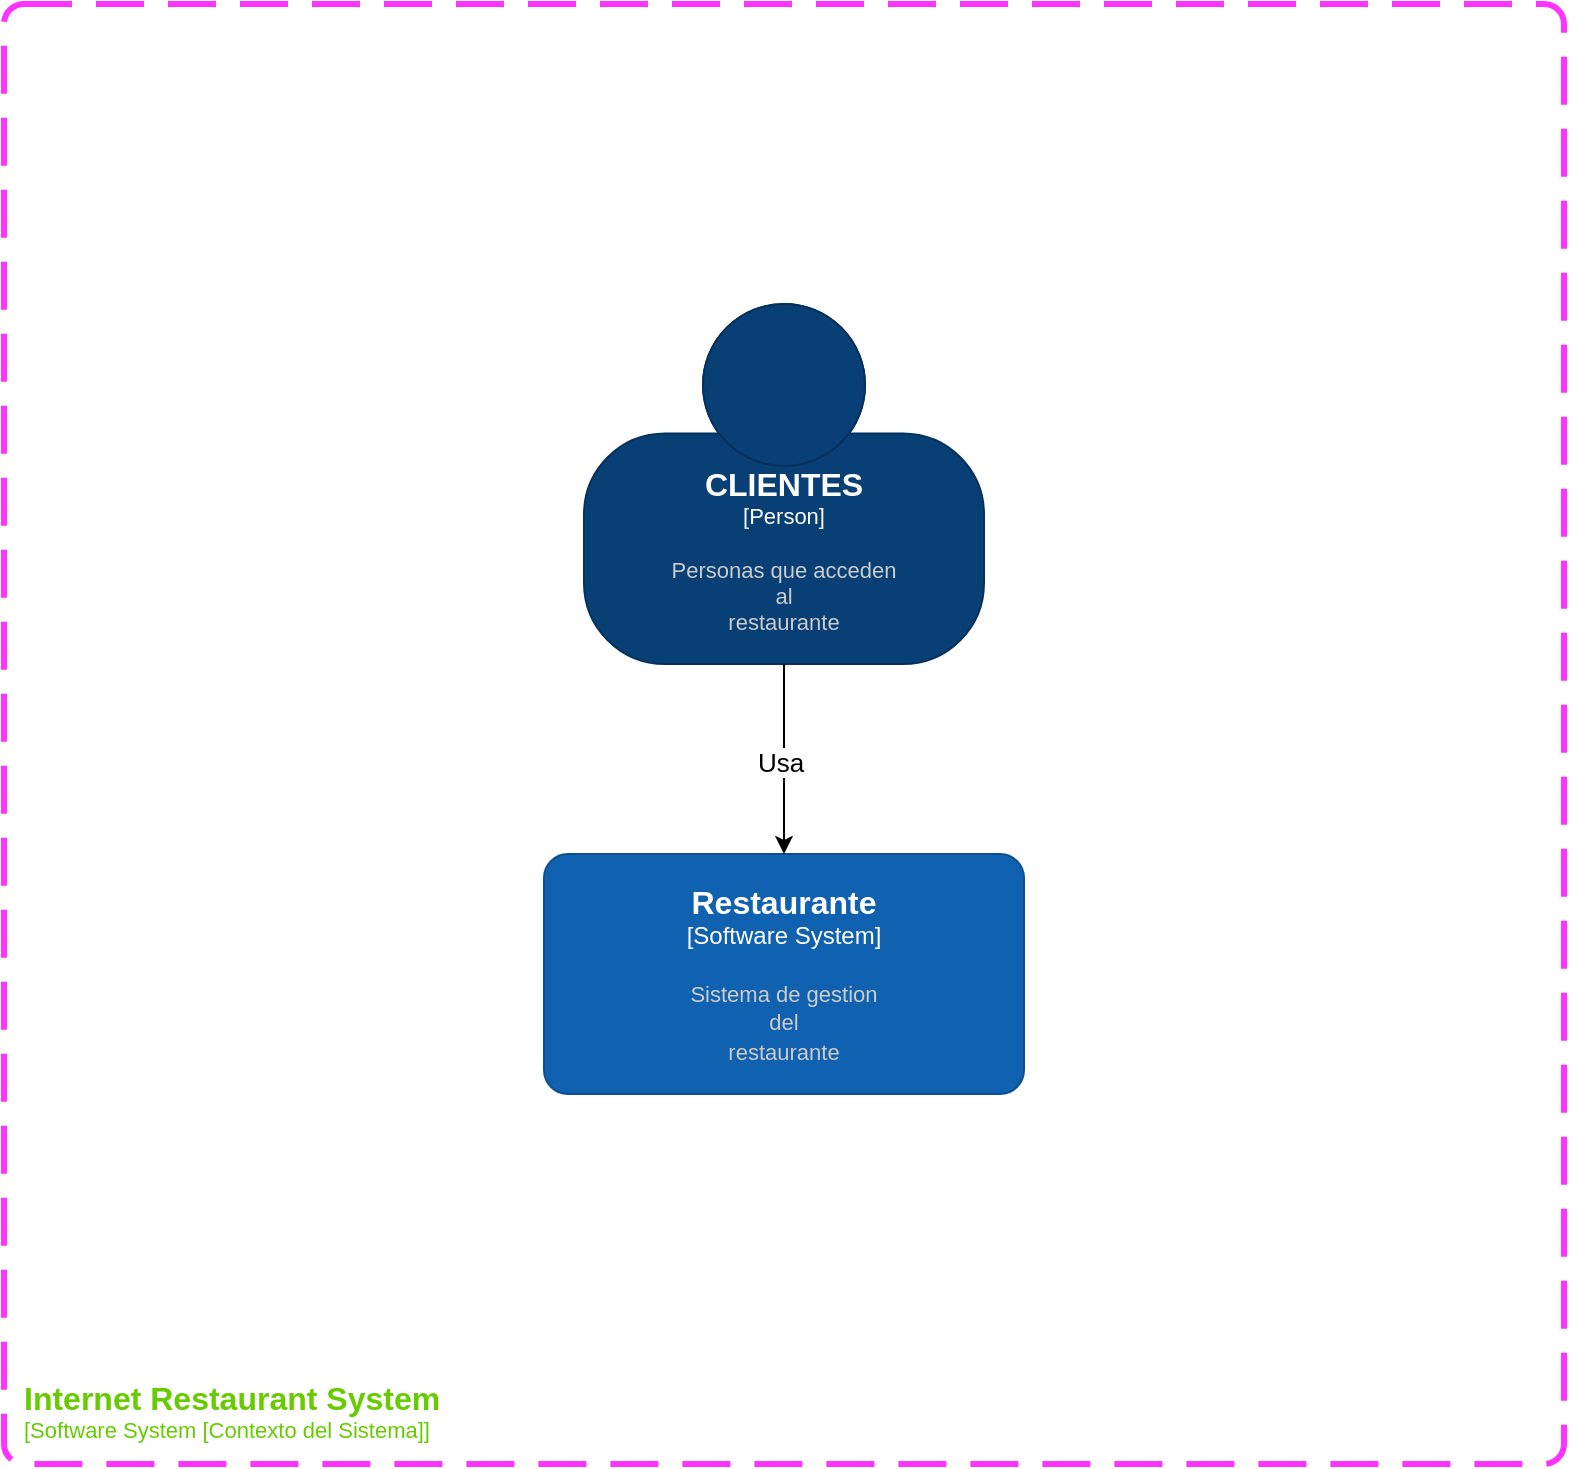 <mxfile version="24.1.0" type="device" pages="4">
  <diagram name="Página-1" id="T4P-XqqTLkCqBVAJ_5kG">
    <mxGraphModel dx="1178" dy="648" grid="1" gridSize="10" guides="1" tooltips="1" connect="1" arrows="1" fold="1" page="1" pageScale="1" pageWidth="827" pageHeight="1169" math="0" shadow="0">
      <root>
        <mxCell id="0" />
        <mxCell id="1" parent="0" />
        <object placeholders="1" c4Name="CLIENTES" c4Type="Person" c4Description="Personas que acceden&#xa;al&#xa;restaurante" label="&lt;font style=&quot;font-size: 16px&quot;&gt;&lt;b&gt;%c4Name%&lt;/b&gt;&lt;/font&gt;&lt;div&gt;[%c4Type%]&lt;/div&gt;&lt;br&gt;&lt;div&gt;&lt;font style=&quot;font-size: 11px&quot;&gt;&lt;font color=&quot;#cccccc&quot;&gt;%c4Description%&lt;/font&gt;&lt;/div&gt;" id="vM8Q0A_3WoaX8hAG0Jic-1">
          <mxCell style="html=1;fontSize=11;dashed=0;whiteSpace=wrap;fillColor=#083F75;strokeColor=#06315C;fontColor=#ffffff;shape=mxgraph.c4.person2;align=center;metaEdit=1;points=[[0.5,0,0],[1,0.5,0],[1,0.75,0],[0.75,1,0],[0.5,1,0],[0.25,1,0],[0,0.75,0],[0,0.5,0]];resizable=0;" parent="1" vertex="1">
            <mxGeometry x="480" y="190" width="200" height="180" as="geometry" />
          </mxCell>
        </object>
        <object placeholders="1" c4Name="Restaurante" c4Type="Software System" c4Description="Sistema de gestion&#xa;del &#xa;restaurante" label="&lt;font style=&quot;font-size: 16px&quot;&gt;&lt;b&gt;%c4Name%&lt;/b&gt;&lt;/font&gt;&lt;div&gt;[%c4Type%]&lt;/div&gt;&lt;br&gt;&lt;div&gt;&lt;font style=&quot;font-size: 11px&quot;&gt;&lt;font color=&quot;#cccccc&quot;&gt;%c4Description%&lt;/font&gt;&lt;/div&gt;" id="0Pmj7SvGsm59xs5FXjOh-1">
          <mxCell style="rounded=1;whiteSpace=wrap;html=1;labelBackgroundColor=none;fillColor=#1061B0;fontColor=#ffffff;align=center;arcSize=10;strokeColor=#0D5091;metaEdit=1;resizable=0;points=[[0.25,0,0],[0.5,0,0],[0.75,0,0],[1,0.25,0],[1,0.5,0],[1,0.75,0],[0.75,1,0],[0.5,1,0],[0.25,1,0],[0,0.75,0],[0,0.5,0],[0,0.25,0]];" parent="1" vertex="1">
            <mxGeometry x="460" y="465" width="240" height="120" as="geometry" />
          </mxCell>
        </object>
        <mxCell id="0Pmj7SvGsm59xs5FXjOh-8" style="edgeStyle=orthogonalEdgeStyle;rounded=0;orthogonalLoop=1;jettySize=auto;html=1;exitX=0.5;exitY=1;exitDx=0;exitDy=0;exitPerimeter=0;entryX=0.5;entryY=0;entryDx=0;entryDy=0;entryPerimeter=0;" parent="1" source="vM8Q0A_3WoaX8hAG0Jic-1" target="0Pmj7SvGsm59xs5FXjOh-1" edge="1">
          <mxGeometry relative="1" as="geometry" />
        </mxCell>
        <mxCell id="0Pmj7SvGsm59xs5FXjOh-11" value="&lt;font style=&quot;font-size: 13px;&quot;&gt;Usa&lt;/font&gt;" style="edgeLabel;html=1;align=center;verticalAlign=middle;resizable=0;points=[];fontSize=13;" parent="0Pmj7SvGsm59xs5FXjOh-8" vertex="1" connectable="0">
          <mxGeometry x="0.018" y="-2" relative="1" as="geometry">
            <mxPoint as="offset" />
          </mxGeometry>
        </mxCell>
        <object placeholders="1" c4Name="Internet Restaurant System" c4Type="Contexto del Sistema" c4Application="Software System [Contexto del Sistema]" label="&lt;font style=&quot;font-size: 16px&quot;&gt;&lt;b&gt;&lt;div style=&quot;text-align: left&quot;&gt;%c4Name%&lt;/div&gt;&lt;/b&gt;&lt;/font&gt;&lt;div style=&quot;text-align: left&quot;&gt;[%c4Application%]&lt;/div&gt;" id="yOyDpzm42XLcQ_l_hbdK-1">
          <mxCell style="rounded=1;fontSize=11;whiteSpace=wrap;html=1;dashed=1;arcSize=20;fillColor=none;strokeColor=#FF33FF;fontColor=#66CC00;labelBackgroundColor=none;align=left;verticalAlign=bottom;labelBorderColor=none;spacingTop=0;spacing=10;dashPattern=8 4;metaEdit=1;rotatable=0;perimeter=rectanglePerimeter;labelPadding=0;allowArrows=0;connectable=0;expand=0;recursiveResize=0;editable=1;pointerEvents=0;absoluteArcSize=1;points=[[0.25,0,0],[0.5,0,0],[0.75,0,0],[1,0.25,0],[1,0.5,0],[1,0.75,0],[0.75,1,0],[0.5,1,0],[0.25,1,0],[0,0.75,0],[0,0.5,0],[0,0.25,0]];strokeWidth=3;" parent="1" vertex="1">
            <mxGeometry x="190" y="40" width="780" height="730" as="geometry" />
          </mxCell>
        </object>
      </root>
    </mxGraphModel>
  </diagram>
  <diagram id="IWTcesAcTW7MxFbbbaie" name="Página-2">
    <mxGraphModel dx="2510" dy="926" grid="1" gridSize="10" guides="1" tooltips="1" connect="1" arrows="1" fold="1" page="1" pageScale="1" pageWidth="827" pageHeight="1169" math="0" shadow="0">
      <root>
        <mxCell id="0" />
        <mxCell id="1" parent="0" />
        <object placeholders="1" c4Name="CLIENTES" c4Type="Person" c4Description="Personas que acceden&#xa;al&#xa;restaurante" label="&lt;font style=&quot;font-size: 16px&quot;&gt;&lt;b&gt;%c4Name%&lt;/b&gt;&lt;/font&gt;&lt;div&gt;[%c4Type%]&lt;/div&gt;&lt;br&gt;&lt;div&gt;&lt;font style=&quot;font-size: 11px&quot;&gt;&lt;font color=&quot;#cccccc&quot;&gt;%c4Description%&lt;/font&gt;&lt;/div&gt;" id="MOohbS1LkI4D4eTWQhwx-1">
          <mxCell style="html=1;fontSize=11;dashed=0;whiteSpace=wrap;fillColor=#083F75;strokeColor=#06315C;fontColor=#ffffff;shape=mxgraph.c4.person2;align=center;metaEdit=1;points=[[0.5,0,0],[1,0.5,0],[1,0.75,0],[0.75,1,0],[0.5,1,0],[0.25,1,0],[0,0.75,0],[0,0.5,0]];resizable=0;" parent="1" vertex="1">
            <mxGeometry x="-340" y="140" width="200" height="180" as="geometry" />
          </mxCell>
        </object>
        <object placeholders="1" c4Name="Internet Restaurant System" c4Type="" c4Application="Software System [Contenedores del Sistema]" label="&lt;font style=&quot;font-size: 16px&quot;&gt;&lt;b&gt;&lt;div style=&quot;text-align: left&quot;&gt;%c4Name%&lt;/div&gt;&lt;/b&gt;&lt;/font&gt;&lt;div style=&quot;text-align: left&quot;&gt;[%c4Application%]&lt;/div&gt;" id="Khndm5nsY4Y40wAmnOnO-2">
          <mxCell style="rounded=1;fontSize=11;whiteSpace=wrap;html=1;dashed=1;arcSize=20;fillColor=none;strokeColor=#FF33FF;fontColor=#00FF00;labelBackgroundColor=none;align=left;verticalAlign=bottom;labelBorderColor=none;spacingTop=0;spacing=10;dashPattern=8 4;metaEdit=1;rotatable=0;perimeter=rectanglePerimeter;labelPadding=0;allowArrows=0;connectable=0;expand=0;recursiveResize=0;editable=1;pointerEvents=0;absoluteArcSize=1;points=[[0.25,0,0],[0.5,0,0],[0.75,0,0],[1,0.25,0],[1,0.5,0],[1,0.75,0],[0.75,1,0],[0.5,1,0],[0.25,1,0],[0,0.75,0],[0,0.5,0],[0,0.25,0]];strokeWidth=3;" parent="1" vertex="1">
            <mxGeometry x="-380" y="420" width="1130" height="720" as="geometry" />
          </mxCell>
        </object>
        <object placeholders="1" c4Type="Paginas WEB" c4Container="" c4Technology="Container: HTML, CSS, JS, JAVA y MySQL" c4Description="Provee todas las funcionalidad para los clientes del restaurante por medio de la pagina web." label="&lt;font style=&quot;font-size: 16px&quot;&gt;&lt;b&gt;%c4Type%&lt;/b&gt;&lt;/font&gt;&lt;div&gt;[%c4Container%:&amp;nbsp;%c4Technology%]&lt;/div&gt;&lt;br&gt;&lt;div&gt;&lt;font style=&quot;font-size: 11px&quot;&gt;&lt;font color=&quot;#E6E6E6&quot;&gt;%c4Description%&lt;/font&gt;&lt;/div&gt;" id="Khndm5nsY4Y40wAmnOnO-3">
          <mxCell style="shape=mxgraph.c4.webBrowserContainer2;whiteSpace=wrap;html=1;boundedLbl=1;rounded=0;labelBackgroundColor=none;strokeColor=#118ACD;fillColor=#23A2D9;strokeColor=#118ACD;strokeColor2=#0E7DAD;fontSize=12;fontColor=#ffffff;align=center;metaEdit=1;points=[[0.5,0,0],[1,0.25,0],[1,0.5,0],[1,0.75,0],[0.5,1,0],[0,0.75,0],[0,0.5,0],[0,0.25,0]];resizable=0;" parent="1" vertex="1">
            <mxGeometry x="-360" y="640" width="240" height="160" as="geometry" />
          </mxCell>
        </object>
        <mxCell id="Khndm5nsY4Y40wAmnOnO-5" style="edgeStyle=orthogonalEdgeStyle;rounded=0;orthogonalLoop=1;jettySize=auto;html=1;exitX=0.5;exitY=1;exitDx=0;exitDy=0;exitPerimeter=0;entryX=0.5;entryY=0;entryDx=0;entryDy=0;entryPerimeter=0;" parent="1" source="MOohbS1LkI4D4eTWQhwx-1" target="Khndm5nsY4Y40wAmnOnO-3" edge="1">
          <mxGeometry relative="1" as="geometry" />
        </mxCell>
        <mxCell id="Khndm5nsY4Y40wAmnOnO-6" value="&lt;font style=&quot;font-size: 14px;&quot;&gt;Visualiza la APP&amp;nbsp;&lt;/font&gt;&lt;div&gt;&lt;font style=&quot;font-size: 14px;&quot;&gt;y hace solicitudes&lt;/font&gt;&lt;/div&gt;&lt;div&gt;&lt;span style=&quot;font-size: 14px;&quot;&gt;&amp;nbsp;utilizando:&lt;/span&gt;&lt;/div&gt;" style="edgeLabel;html=1;align=center;verticalAlign=middle;resizable=0;points=[];" parent="Khndm5nsY4Y40wAmnOnO-5" vertex="1" connectable="0">
          <mxGeometry x="-0.684" y="-1" relative="1" as="geometry">
            <mxPoint as="offset" />
          </mxGeometry>
        </mxCell>
        <mxCell id="nKdi5pdTo_SWAeEDLulx-1" value="interfaz&lt;div&gt;java&lt;/div&gt;" style="edgeLabel;html=1;align=center;verticalAlign=middle;resizable=0;points=[];" parent="Khndm5nsY4Y40wAmnOnO-5" vertex="1" connectable="0">
          <mxGeometry x="0.268" y="-2" relative="1" as="geometry">
            <mxPoint as="offset" />
          </mxGeometry>
        </mxCell>
        <mxCell id="W9HxxH1ZBZSeQLmJZrtg-11" style="edgeStyle=orthogonalEdgeStyle;rounded=0;orthogonalLoop=1;jettySize=auto;html=1;exitX=0;exitY=0.5;exitDx=0;exitDy=0;exitPerimeter=0;" parent="1" source="Khndm5nsY4Y40wAmnOnO-11" edge="1">
          <mxGeometry relative="1" as="geometry">
            <mxPoint x="420" y="669.833" as="targetPoint" />
          </mxGeometry>
        </mxCell>
        <object placeholders="1" c4Type="DATABASES" c4Container="MySQL workbench y Xampp" c4Technology="" c4Description="Almacena informacion de registro de usuarios, reservas y domicilios." label="&lt;font style=&quot;font-size: 16px&quot;&gt;&lt;b&gt;%c4Type%&lt;/b&gt;&lt;/font&gt;&lt;div&gt;[%c4Container%:&amp;nbsp;%c4Technology%]&lt;/div&gt;&lt;br&gt;&lt;div&gt;&lt;font style=&quot;font-size: 11px&quot;&gt;&lt;font color=&quot;#E6E6E6&quot;&gt;%c4Description%&lt;/font&gt;&lt;/div&gt;" id="Khndm5nsY4Y40wAmnOnO-11">
          <mxCell style="shape=cylinder3;size=13.143;whiteSpace=wrap;html=1;boundedLbl=1;rounded=0;labelBackgroundColor=none;fillColor=#23A2D9;fontSize=12;fontColor=#ffffff;align=center;strokeColor=#0E7DAD;metaEdit=1;points=[[0.5,0,0],[1,0.25,0],[1,0.5,0],[1,0.75,0],[0.5,1,0],[0,0.75,0],[0,0.5,0],[0,0.25,0]];resizable=0;direction=east;" parent="1" vertex="1">
            <mxGeometry x="500" y="660" width="240" height="120" as="geometry" />
          </mxCell>
        </object>
        <mxCell id="W9HxxH1ZBZSeQLmJZrtg-8" style="edgeStyle=orthogonalEdgeStyle;rounded=0;orthogonalLoop=1;jettySize=auto;html=1;exitX=1;exitY=0.5;exitDx=0;exitDy=0;exitPerimeter=0;" parent="1" source="zFN9Knu2N-o3UxQzuIE0-1" edge="1">
          <mxGeometry relative="1" as="geometry">
            <mxPoint x="420" y="670" as="targetPoint" />
            <Array as="points">
              <mxPoint x="421" y="525" />
              <mxPoint x="421" y="670" />
            </Array>
          </mxGeometry>
        </mxCell>
        <mxCell id="uUm9QslBaEMlpL-8woRO-1" value="&lt;font style=&quot;font-size: 13px;&quot;&gt;driver conexion&lt;/font&gt;&lt;div&gt;&lt;font style=&quot;font-size: 13px;&quot;&gt;&lt;br&gt;&lt;/font&gt;&lt;/div&gt;" style="edgeLabel;html=1;align=center;verticalAlign=middle;resizable=0;points=[];" parent="W9HxxH1ZBZSeQLmJZrtg-8" vertex="1" connectable="0">
          <mxGeometry x="-0.348" y="-1" relative="1" as="geometry">
            <mxPoint as="offset" />
          </mxGeometry>
        </mxCell>
        <object placeholders="1" c4Name="Suscripcion" c4Type="Container" c4Technology="" c4Description="formulario en HTML" label="&lt;font style=&quot;font-size: 16px&quot;&gt;&lt;b&gt;%c4Name%&lt;/b&gt;&lt;/font&gt;&lt;div&gt;[%c4Type%: %c4Technology%]&lt;/div&gt;&lt;br&gt;&lt;div&gt;&lt;font style=&quot;font-size: 11px&quot;&gt;&lt;font color=&quot;#E6E6E6&quot;&gt;%c4Description%&lt;/font&gt;&lt;/div&gt;" id="zFN9Knu2N-o3UxQzuIE0-1">
          <mxCell style="rounded=1;whiteSpace=wrap;html=1;fontSize=11;labelBackgroundColor=none;fillColor=#23A2D9;fontColor=#ffffff;align=center;arcSize=10;strokeColor=#0E7DAD;metaEdit=1;resizable=0;points=[[0.25,0,0],[0.5,0,0],[0.75,0,0],[1,0.25,0],[1,0.5,0],[1,0.75,0],[0.75,1,0],[0.5,1,0],[0.25,1,0],[0,0.75,0],[0,0.5,0],[0,0.25,0]];" parent="1" vertex="1">
            <mxGeometry x="70" y="465" width="240" height="120" as="geometry" />
          </mxCell>
        </object>
        <mxCell id="W9HxxH1ZBZSeQLmJZrtg-9" style="edgeStyle=orthogonalEdgeStyle;rounded=0;orthogonalLoop=1;jettySize=auto;html=1;exitX=1;exitY=0.5;exitDx=0;exitDy=0;exitPerimeter=0;" parent="1" source="zFN9Knu2N-o3UxQzuIE0-2" edge="1">
          <mxGeometry relative="1" as="geometry">
            <mxPoint x="420" y="670" as="targetPoint" />
          </mxGeometry>
        </mxCell>
        <mxCell id="uUm9QslBaEMlpL-8woRO-3" value="&lt;font style=&quot;font-size: 13px;&quot;&gt;driver conexion&lt;/font&gt;" style="edgeLabel;html=1;align=center;verticalAlign=middle;resizable=0;points=[];" parent="W9HxxH1ZBZSeQLmJZrtg-9" vertex="1" connectable="0">
          <mxGeometry x="-0.488" y="2" relative="1" as="geometry">
            <mxPoint x="19" y="2" as="offset" />
          </mxGeometry>
        </mxCell>
        <object placeholders="1" c4Name="Reservacion" c4Type="Container" c4Technology="" c4Description="Formulario en HTML" label="&lt;font style=&quot;font-size: 16px&quot;&gt;&lt;b&gt;%c4Name%&lt;/b&gt;&lt;/font&gt;&lt;div&gt;[%c4Type%: %c4Technology%]&lt;/div&gt;&lt;br&gt;&lt;div&gt;&lt;font style=&quot;font-size: 11px&quot;&gt;&lt;font color=&quot;#E6E6E6&quot;&gt;%c4Description%&lt;/font&gt;&lt;/div&gt;" id="zFN9Knu2N-o3UxQzuIE0-2">
          <mxCell style="rounded=1;whiteSpace=wrap;html=1;fontSize=11;labelBackgroundColor=none;fillColor=#23A2D9;fontColor=#ffffff;align=center;arcSize=10;strokeColor=#0E7DAD;metaEdit=1;resizable=0;points=[[0.25,0,0],[0.5,0,0],[0.75,0,0],[1,0.25,0],[1,0.5,0],[1,0.75,0],[0.75,1,0],[0.5,1,0],[0.25,1,0],[0,0.75,0],[0,0.5,0],[0,0.25,0]];" parent="1" vertex="1">
            <mxGeometry x="70" y="660" width="240" height="120" as="geometry" />
          </mxCell>
        </object>
        <mxCell id="W9HxxH1ZBZSeQLmJZrtg-10" style="edgeStyle=orthogonalEdgeStyle;rounded=0;orthogonalLoop=1;jettySize=auto;html=1;exitX=1;exitY=0.5;exitDx=0;exitDy=0;exitPerimeter=0;" parent="1" source="W9HxxH1ZBZSeQLmJZrtg-1" edge="1">
          <mxGeometry relative="1" as="geometry">
            <mxPoint x="420" y="670" as="targetPoint" />
          </mxGeometry>
        </mxCell>
        <mxCell id="uUm9QslBaEMlpL-8woRO-2" value="&lt;font style=&quot;font-size: 13px;&quot;&gt;driver conexion&lt;/font&gt;" style="edgeLabel;html=1;align=center;verticalAlign=middle;resizable=0;points=[];" parent="W9HxxH1ZBZSeQLmJZrtg-10" vertex="1" connectable="0">
          <mxGeometry x="-0.697" relative="1" as="geometry">
            <mxPoint as="offset" />
          </mxGeometry>
        </mxCell>
        <object placeholders="1" c4Name="Domicilios" c4Type="Container" c4Technology="" c4Description="Formulario en HTML" label="&lt;font style=&quot;font-size: 16px&quot;&gt;&lt;b&gt;%c4Name%&lt;/b&gt;&lt;/font&gt;&lt;div&gt;[%c4Type%: %c4Technology%]&lt;/div&gt;&lt;br&gt;&lt;div&gt;&lt;font style=&quot;font-size: 11px&quot;&gt;&lt;font color=&quot;#E6E6E6&quot;&gt;%c4Description%&lt;/font&gt;&lt;/div&gt;" id="W9HxxH1ZBZSeQLmJZrtg-1">
          <mxCell style="rounded=1;whiteSpace=wrap;html=1;fontSize=11;labelBackgroundColor=none;fillColor=#23A2D9;fontColor=#ffffff;align=center;arcSize=10;strokeColor=#0E7DAD;metaEdit=1;resizable=0;points=[[0.25,0,0],[0.5,0,0],[0.75,0,0],[1,0.25,0],[1,0.5,0],[1,0.75,0],[0.75,1,0],[0.5,1,0],[0.25,1,0],[0,0.75,0],[0,0.5,0],[0,0.25,0]];" parent="1" vertex="1">
            <mxGeometry x="70" y="840" width="240" height="120" as="geometry" />
          </mxCell>
        </object>
        <mxCell id="W9HxxH1ZBZSeQLmJZrtg-5" style="edgeStyle=orthogonalEdgeStyle;rounded=0;orthogonalLoop=1;jettySize=auto;html=1;exitX=1;exitY=0.25;exitDx=0;exitDy=0;exitPerimeter=0;entryX=0;entryY=0.5;entryDx=0;entryDy=0;entryPerimeter=0;" parent="1" source="Khndm5nsY4Y40wAmnOnO-3" target="zFN9Knu2N-o3UxQzuIE0-1" edge="1">
          <mxGeometry relative="1" as="geometry" />
        </mxCell>
        <mxCell id="uUm9QslBaEMlpL-8woRO-4" value="contiene" style="edgeLabel;html=1;align=center;verticalAlign=middle;resizable=0;points=[];" parent="W9HxxH1ZBZSeQLmJZrtg-5" vertex="1" connectable="0">
          <mxGeometry x="-0.594" y="-2" relative="1" as="geometry">
            <mxPoint as="offset" />
          </mxGeometry>
        </mxCell>
        <mxCell id="W9HxxH1ZBZSeQLmJZrtg-6" style="edgeStyle=orthogonalEdgeStyle;rounded=0;orthogonalLoop=1;jettySize=auto;html=1;exitX=1;exitY=0.5;exitDx=0;exitDy=0;exitPerimeter=0;entryX=0;entryY=0.5;entryDx=0;entryDy=0;entryPerimeter=0;" parent="1" source="Khndm5nsY4Y40wAmnOnO-3" target="zFN9Knu2N-o3UxQzuIE0-2" edge="1">
          <mxGeometry relative="1" as="geometry" />
        </mxCell>
        <mxCell id="uUm9QslBaEMlpL-8woRO-5" value="contiene" style="edgeLabel;html=1;align=center;verticalAlign=middle;resizable=0;points=[];" parent="W9HxxH1ZBZSeQLmJZrtg-6" vertex="1" connectable="0">
          <mxGeometry x="-0.263" y="-2" relative="1" as="geometry">
            <mxPoint as="offset" />
          </mxGeometry>
        </mxCell>
        <mxCell id="W9HxxH1ZBZSeQLmJZrtg-12" style="edgeStyle=orthogonalEdgeStyle;rounded=0;orthogonalLoop=1;jettySize=auto;html=1;exitX=1;exitY=0.75;exitDx=0;exitDy=0;exitPerimeter=0;entryX=0;entryY=0.5;entryDx=0;entryDy=0;entryPerimeter=0;" parent="1" source="Khndm5nsY4Y40wAmnOnO-3" target="W9HxxH1ZBZSeQLmJZrtg-1" edge="1">
          <mxGeometry relative="1" as="geometry" />
        </mxCell>
        <mxCell id="uUm9QslBaEMlpL-8woRO-6" value="contiene" style="edgeLabel;html=1;align=center;verticalAlign=middle;resizable=0;points=[];" parent="W9HxxH1ZBZSeQLmJZrtg-12" vertex="1" connectable="0">
          <mxGeometry x="-0.596" y="-2" relative="1" as="geometry">
            <mxPoint as="offset" />
          </mxGeometry>
        </mxCell>
      </root>
    </mxGraphModel>
  </diagram>
  <diagram id="GWA15RLp9ViGl6-V_lmz" name="Página-3">
    <mxGraphModel dx="2300" dy="1979" grid="1" gridSize="10" guides="1" tooltips="1" connect="1" arrows="1" fold="1" page="1" pageScale="1" pageWidth="827" pageHeight="1169" math="0" shadow="0">
      <root>
        <mxCell id="0" />
        <mxCell id="1" parent="0" />
        <mxCell id="wpq-gf38HTqYtaEe6WtY-5" style="edgeStyle=orthogonalEdgeStyle;rounded=0;orthogonalLoop=1;jettySize=auto;html=1;exitX=1;exitY=0.5;exitDx=0;exitDy=0;exitPerimeter=0;" parent="1" source="MNjLmnSwaGRoI7QYtkN2-3" target="ok8SbrYfBE8RKbBVdVCB-1" edge="1">
          <mxGeometry relative="1" as="geometry" />
        </mxCell>
        <mxCell id="wpq-gf38HTqYtaEe6WtY-11" value="htpps" style="edgeLabel;html=1;align=center;verticalAlign=middle;resizable=0;points=[];" parent="wpq-gf38HTqYtaEe6WtY-5" vertex="1" connectable="0">
          <mxGeometry x="-0.011" y="2" relative="1" as="geometry">
            <mxPoint as="offset" />
          </mxGeometry>
        </mxCell>
        <object placeholders="1" c4Name="Formulario" c4Type="Component" c4Technology="Java MVC" c4Description="establece relacion entre html, jsp y MySQL&#xa;MVC" label="&lt;font style=&quot;font-size: 16px&quot;&gt;&lt;b&gt;%c4Name%&lt;/b&gt;&lt;/font&gt;&lt;div&gt;[%c4Type%: %c4Technology%]&lt;/div&gt;&lt;br&gt;&lt;div&gt;&lt;font style=&quot;font-size: 11px&quot;&gt;%c4Description%&lt;/font&gt;&lt;/div&gt;" id="MNjLmnSwaGRoI7QYtkN2-3">
          <mxCell style="rounded=1;whiteSpace=wrap;html=1;labelBackgroundColor=none;fillColor=#63BEF2;fontColor=#ffffff;align=center;arcSize=6;strokeColor=#2086C9;metaEdit=1;resizable=0;points=[[0.25,0,0],[0.5,0,0],[0.75,0,0],[1,0.25,0],[1,0.5,0],[1,0.75,0],[0.75,1,0],[0.5,1,0],[0.25,1,0],[0,0.75,0],[0,0.5,0],[0,0.25,0]];" parent="1" vertex="1">
            <mxGeometry x="110" y="580" width="240" height="120" as="geometry" />
          </mxCell>
        </object>
        <object placeholders="1" c4Name="API Application" c4Type="" c4Application="Componentes" label="&lt;font style=&quot;font-size: 16px&quot;&gt;&lt;b&gt;&lt;div style=&quot;text-align: left&quot;&gt;%c4Name%&lt;/div&gt;&lt;/b&gt;&lt;/font&gt;&lt;div style=&quot;text-align: left&quot;&gt;[%c4Application%]&lt;/div&gt;" id="MNjLmnSwaGRoI7QYtkN2-8">
          <mxCell style="rounded=1;fontSize=11;whiteSpace=wrap;html=1;dashed=1;arcSize=20;fillColor=none;strokeColor=#FF33FF;fontColor=#00FF80;labelBackgroundColor=none;align=left;verticalAlign=bottom;labelBorderColor=none;spacingTop=0;spacing=10;dashPattern=8 4;metaEdit=1;rotatable=0;perimeter=rectanglePerimeter;labelPadding=0;allowArrows=0;connectable=0;expand=0;recursiveResize=0;editable=1;pointerEvents=0;absoluteArcSize=1;points=[[0.25,0,0],[0.5,0,0],[0.75,0,0],[1,0.25,0],[1,0.5,0],[1,0.75,0],[0.75,1,0],[0.5,1,0],[0.25,1,0],[0,0.75,0],[0,0.5,0],[0,0.25,0]];strokeWidth=3;" parent="1" vertex="1">
            <mxGeometry x="-300" y="460" width="1180" height="615" as="geometry" />
          </mxCell>
        </object>
        <object placeholders="1" c4Type="DATABASES" c4Container="MySQL workbench y Xampp" c4Technology="" c4Description="Almacena informacion de registro de suarios, credenciales de autenticacion,registro de acceso, etc." label="&lt;font style=&quot;font-size: 16px&quot;&gt;&lt;b&gt;%c4Type%&lt;/b&gt;&lt;/font&gt;&lt;div&gt;[%c4Container%:&amp;nbsp;%c4Technology%]&lt;/div&gt;&lt;br&gt;&lt;div&gt;&lt;font style=&quot;font-size: 11px&quot;&gt;&lt;font color=&quot;#E6E6E6&quot;&gt;%c4Description%&lt;/font&gt;&lt;/div&gt;" id="Jogbew2zWLEzQUaH2Pfc-1">
          <mxCell style="shape=cylinder3;size=13.143;whiteSpace=wrap;html=1;boundedLbl=1;rounded=0;labelBackgroundColor=none;fillColor=#23A2D9;fontSize=12;fontColor=#ffffff;align=center;strokeColor=#0E7DAD;metaEdit=1;points=[[0.5,0,0],[1,0.25,0],[1,0.5,0],[1,0.75,0],[0.5,1,0],[0,0.75,0],[0,0.5,0],[0,0.25,0]];resizable=0;direction=east;" parent="1" vertex="1">
            <mxGeometry x="110" y="910" width="240" height="120" as="geometry" />
          </mxCell>
        </object>
        <object placeholders="1" c4Name="System Restaurant" c4Type="" c4Application="Software System[Componentes del Sistema]" label="&lt;font style=&quot;font-size: 16px&quot;&gt;&lt;b&gt;&lt;div style=&quot;text-align: left&quot;&gt;%c4Name%&lt;/div&gt;&lt;/b&gt;&lt;/font&gt;&lt;div style=&quot;text-align: left&quot;&gt;[%c4Application%]&lt;/div&gt;" id="JmyHsTjK4PrpwcnOih1Y-2">
          <mxCell style="rounded=1;fontSize=11;whiteSpace=wrap;html=1;dashed=1;arcSize=20;fillColor=none;strokeColor=#FF33FF;fontColor=#00FF80;labelBackgroundColor=none;align=left;verticalAlign=bottom;labelBorderColor=none;spacingTop=0;spacing=10;dashPattern=8 4;metaEdit=1;rotatable=0;perimeter=rectanglePerimeter;labelPadding=0;allowArrows=0;connectable=0;expand=0;recursiveResize=0;editable=1;pointerEvents=0;absoluteArcSize=1;points=[[0.25,0,0],[0.5,0,0],[0.75,0,0],[1,0.25,0],[1,0.5,0],[1,0.75,0],[0.75,1,0],[0.5,1,0],[0.25,1,0],[0,0.75,0],[0,0.5,0],[0,0.25,0]];strokeWidth=4;" parent="1" vertex="1">
            <mxGeometry x="-460" y="-50" width="1410" height="1600" as="geometry" />
          </mxCell>
        </object>
        <mxCell id="1Wyml5iEBbIAUpEptknG-2" style="edgeStyle=orthogonalEdgeStyle;rounded=0;orthogonalLoop=1;jettySize=auto;html=1;exitX=0.5;exitY=1;exitDx=0;exitDy=0;exitPerimeter=0;" parent="1" source="kt_aNA5fj1AJFqlbKnJx-1" target="1Wyml5iEBbIAUpEptknG-1" edge="1">
          <mxGeometry relative="1" as="geometry" />
        </mxCell>
        <object placeholders="1" c4Name="CLIENTES" c4Type="Person" c4Description="Personas que acceden&#xa;al&#xa;restaurante" label="&lt;font style=&quot;font-size: 16px&quot;&gt;&lt;b&gt;%c4Name%&lt;/b&gt;&lt;/font&gt;&lt;div&gt;[%c4Type%]&lt;/div&gt;&lt;br&gt;&lt;div&gt;&lt;font style=&quot;font-size: 11px&quot;&gt;&lt;font color=&quot;#cccccc&quot;&gt;%c4Description%&lt;/font&gt;&lt;/div&gt;" id="kt_aNA5fj1AJFqlbKnJx-1">
          <mxCell style="html=1;fontSize=11;dashed=0;whiteSpace=wrap;fillColor=#083F75;strokeColor=#06315C;fontColor=#ffffff;shape=mxgraph.c4.person2;align=center;metaEdit=1;points=[[0.5,0,0],[1,0.5,0],[1,0.75,0],[0.75,1,0],[0.5,1,0],[0.25,1,0],[0,0.75,0],[0,0.5,0]];resizable=0;" parent="1" vertex="1">
            <mxGeometry x="-220" y="210" width="200" height="180" as="geometry" />
          </mxCell>
        </object>
        <object placeholders="1" c4Name="CRUD MVC" c4Type="" c4Technology="MySQL" c4Description="lenguaje SQL" label="&lt;font style=&quot;font-size: 16px&quot;&gt;&lt;b&gt;%c4Name%&lt;/b&gt;&lt;/font&gt;&lt;div&gt;[%c4Type%: %c4Technology%]&lt;/div&gt;&lt;br&gt;&lt;div&gt;&lt;font style=&quot;font-size: 11px&quot;&gt;&lt;font color=&quot;#E6E6E6&quot;&gt;%c4Description%&lt;/font&gt;&lt;/div&gt;" id="ok8SbrYfBE8RKbBVdVCB-1">
          <mxCell style="rounded=1;whiteSpace=wrap;html=1;fontSize=11;labelBackgroundColor=none;fillColor=#23A2D9;fontColor=#ffffff;align=center;arcSize=10;strokeColor=#0E7DAD;metaEdit=1;resizable=0;points=[[0.25,0,0],[0.5,0,0],[0.75,0,0],[1,0.25,0],[1,0.5,0],[1,0.75,0],[0.75,1,0],[0.5,1,0],[0.25,1,0],[0,0.75,0],[0,0.5,0],[0,0.25,0]];" parent="1" vertex="1">
            <mxGeometry x="294" y="750" width="240" height="120" as="geometry" />
          </mxCell>
        </object>
        <object placeholders="1" c4Type="Paginas WEB" c4Container="" c4Technology="Container: JAVA y MySQL" c4Description="Provee todas las funcionalidad para los clientes del restaurante por medio de la app." label="&lt;font style=&quot;font-size: 16px&quot;&gt;&lt;b&gt;%c4Type%&lt;/b&gt;&lt;/font&gt;&lt;div&gt;[%c4Container%:&amp;nbsp;%c4Technology%]&lt;/div&gt;&lt;br&gt;&lt;div&gt;&lt;font style=&quot;font-size: 11px&quot;&gt;&lt;font color=&quot;#E6E6E6&quot;&gt;%c4Description%&lt;/font&gt;&lt;/div&gt;" id="1Wyml5iEBbIAUpEptknG-1">
          <mxCell style="shape=mxgraph.c4.webBrowserContainer2;whiteSpace=wrap;html=1;boundedLbl=1;rounded=0;labelBackgroundColor=none;strokeColor=#118ACD;fillColor=#23A2D9;strokeColor=#118ACD;strokeColor2=#0E7DAD;fontSize=12;fontColor=#ffffff;align=center;metaEdit=1;points=[[0.5,0,0],[1,0.25,0],[1,0.5,0],[1,0.75,0],[0.5,1,0],[0,0.75,0],[0,0.5,0],[0,0.25,0]];resizable=0;" parent="1" vertex="1">
            <mxGeometry x="-240" y="560" width="240" height="160" as="geometry" />
          </mxCell>
        </object>
        <mxCell id="wpq-gf38HTqYtaEe6WtY-2" style="edgeStyle=orthogonalEdgeStyle;rounded=0;orthogonalLoop=1;jettySize=auto;html=1;exitX=1;exitY=0.5;exitDx=0;exitDy=0;exitPerimeter=0;entryX=0;entryY=0.5;entryDx=0;entryDy=0;entryPerimeter=0;" parent="1" source="1Wyml5iEBbIAUpEptknG-1" target="MNjLmnSwaGRoI7QYtkN2-3" edge="1">
          <mxGeometry relative="1" as="geometry" />
        </mxCell>
        <mxCell id="wpq-gf38HTqYtaEe6WtY-8" style="edgeStyle=orthogonalEdgeStyle;rounded=0;orthogonalLoop=1;jettySize=auto;html=1;exitX=0.5;exitY=1;exitDx=0;exitDy=0;exitPerimeter=0;entryX=1;entryY=0.5;entryDx=0;entryDy=0;entryPerimeter=0;" parent="1" source="ok8SbrYfBE8RKbBVdVCB-1" target="Jogbew2zWLEzQUaH2Pfc-1" edge="1">
          <mxGeometry relative="1" as="geometry" />
        </mxCell>
        <mxCell id="wpq-gf38HTqYtaEe6WtY-9" style="edgeStyle=orthogonalEdgeStyle;rounded=0;orthogonalLoop=1;jettySize=auto;html=1;exitX=0.5;exitY=0;exitDx=0;exitDy=0;exitPerimeter=0;entryX=0.5;entryY=1;entryDx=0;entryDy=0;entryPerimeter=0;" parent="1" source="Jogbew2zWLEzQUaH2Pfc-1" target="MNjLmnSwaGRoI7QYtkN2-3" edge="1">
          <mxGeometry relative="1" as="geometry" />
        </mxCell>
        <mxCell id="wpq-gf38HTqYtaEe6WtY-10" value="&lt;font style=&quot;font-size: 13px;&quot;&gt;respuesta&lt;/font&gt;" style="edgeLabel;html=1;align=center;verticalAlign=middle;resizable=0;points=[];" parent="wpq-gf38HTqYtaEe6WtY-9" vertex="1" connectable="0">
          <mxGeometry x="0.078" y="-1" relative="1" as="geometry">
            <mxPoint as="offset" />
          </mxGeometry>
        </mxCell>
      </root>
    </mxGraphModel>
  </diagram>
  <diagram id="V2zSYpyRnGoBHgG2xMuQ" name="Página-4">
    <mxGraphModel dx="1420" dy="830" grid="1" gridSize="10" guides="1" tooltips="1" connect="1" arrows="1" fold="1" page="1" pageScale="1" pageWidth="827" pageHeight="1169" math="0" shadow="0">
      <root>
        <mxCell id="0" />
        <mxCell id="1" parent="0" />
      </root>
    </mxGraphModel>
  </diagram>
</mxfile>
